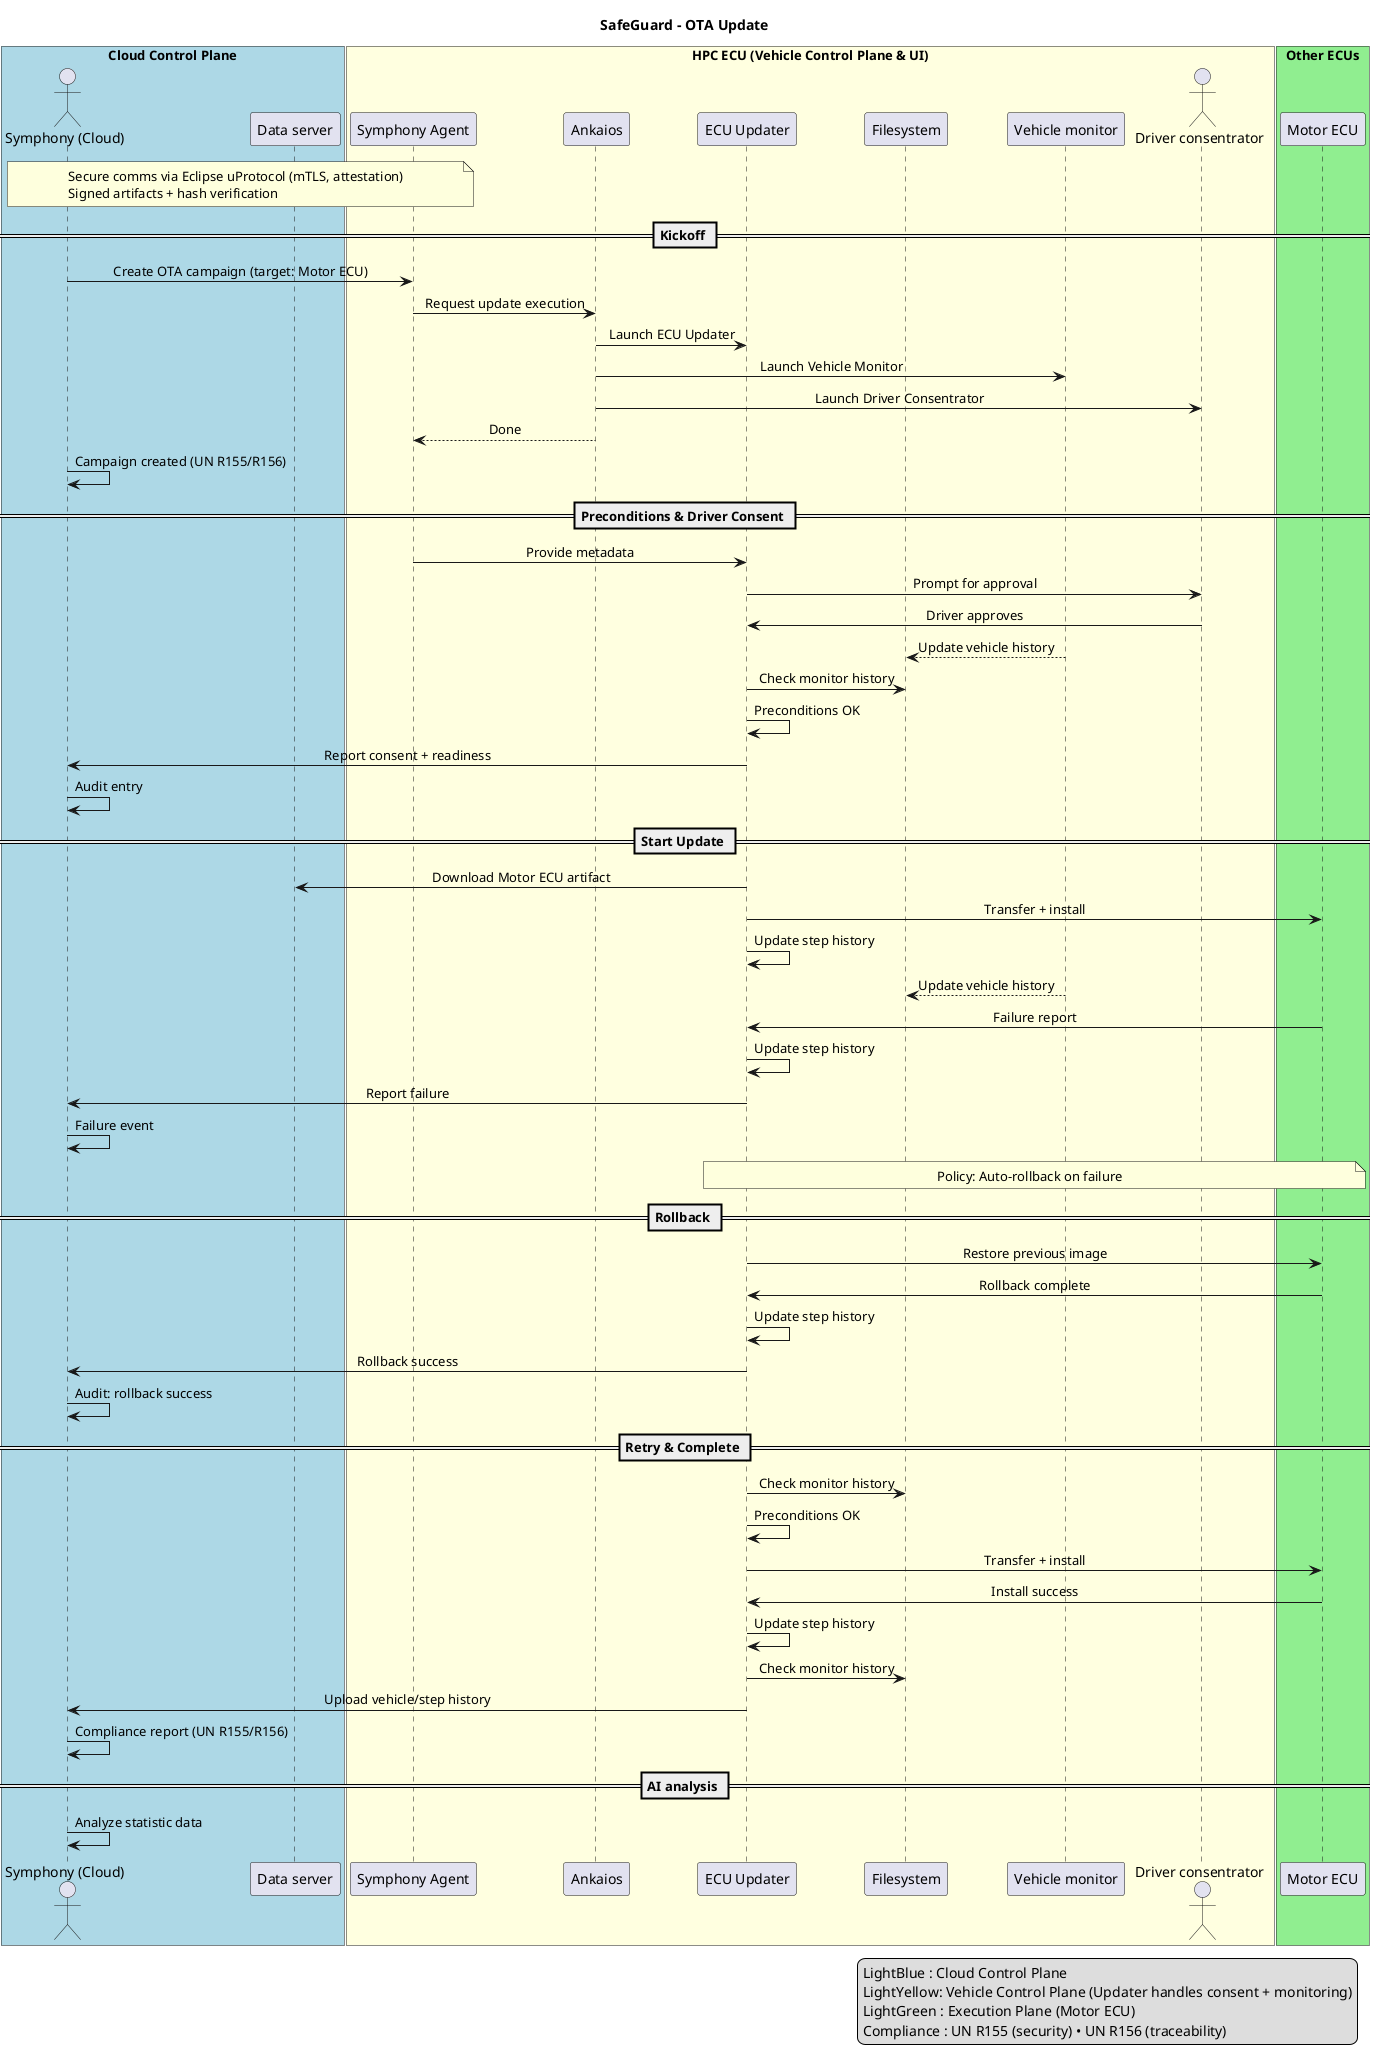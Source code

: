 @startuml
title SafeGuard – OTA Update

skinparam shadowing false
skinparam sequence {
  MessageAlign center
}

box "Cloud Control Plane" #LightBlue
  actor "Symphony (Cloud)" as SymphonyCloud
  participant "Data server" as DataSrv
end box

box "HPC ECU (Vehicle Control Plane & UI)" #LightYellow
  participant "Symphony Agent" as Agent
  participant "Ankaios" as Ankaios
  participant "ECU Updater" as Updater
  participant "Filesystem" as FS
  participant "Vehicle monitor" as Monitor
  actor "Driver consentrator" as DriverConsent
end box

box "Other ECUs" #LightGreen
  participant "Motor ECU" as Motor
end box

note over SymphonyCloud,Agent
Secure comms via Eclipse uProtocol (mTLS, attestation)
Signed artifacts + hash verification
end note

== Kickoff ==
SymphonyCloud -> Agent : Create OTA campaign (target: Motor ECU)
Agent -> Ankaios : Request update execution
Ankaios -> Updater : Launch ECU Updater
Ankaios -> Monitor : Launch Vehicle Monitor
Ankaios -> DriverConsent : Launch Driver Consentrator
Ankaios --> Agent : Done
SymphonyCloud -> SymphonyCloud : Campaign created (UN R155/R156)

== Preconditions & Driver Consent ==
Agent -> Updater: Provide metadata
Updater -> DriverConsent : Prompt for approval
DriverConsent -> Updater : Driver approves
Monitor --> FS : Update vehicle history
Updater -> FS : Check monitor history
Updater -> Updater : Preconditions OK
Updater -> SymphonyCloud : Report consent + readiness
SymphonyCloud -> SymphonyCloud : Audit entry

== Start Update ==
Updater -> DataSrv : Download Motor ECU artifact
Updater -> Motor : Transfer + install
Updater -> Updater : Update step history
Monitor --> FS : Update vehicle history
Motor -> Updater : Failure report
Updater -> Updater : Update step history
Updater -> SymphonyCloud : Report failure
SymphonyCloud -> SymphonyCloud : Failure event
note over Updater,Motor
Policy: Auto-rollback on failure
end note

== Rollback ==
Updater -> Motor : Restore previous image
Motor -> Updater : Rollback complete
Updater -> Updater : Update step history
Updater -> SymphonyCloud : Rollback success
SymphonyCloud -> SymphonyCloud : Audit: rollback success

== Retry & Complete ==
Updater -> FS : Check monitor history
Updater -> Updater : Preconditions OK
Updater -> Motor : Transfer + install
Motor -> Updater : Install success
Updater -> Updater : Update step history
Updater -> FS : Check monitor history
Updater -> SymphonyCloud : Upload vehicle/step history
SymphonyCloud -> SymphonyCloud : Compliance report (UN R155/R156)

== AI analysis ==
SymphonyCloud -> SymphonyCloud : Analyze statistic data

legend right
LightBlue : Cloud Control Plane
LightYellow: Vehicle Control Plane (Updater handles consent + monitoring)
LightGreen : Execution Plane (Motor ECU)
Compliance : UN R155 (security) • UN R156 (traceability)
end legend
